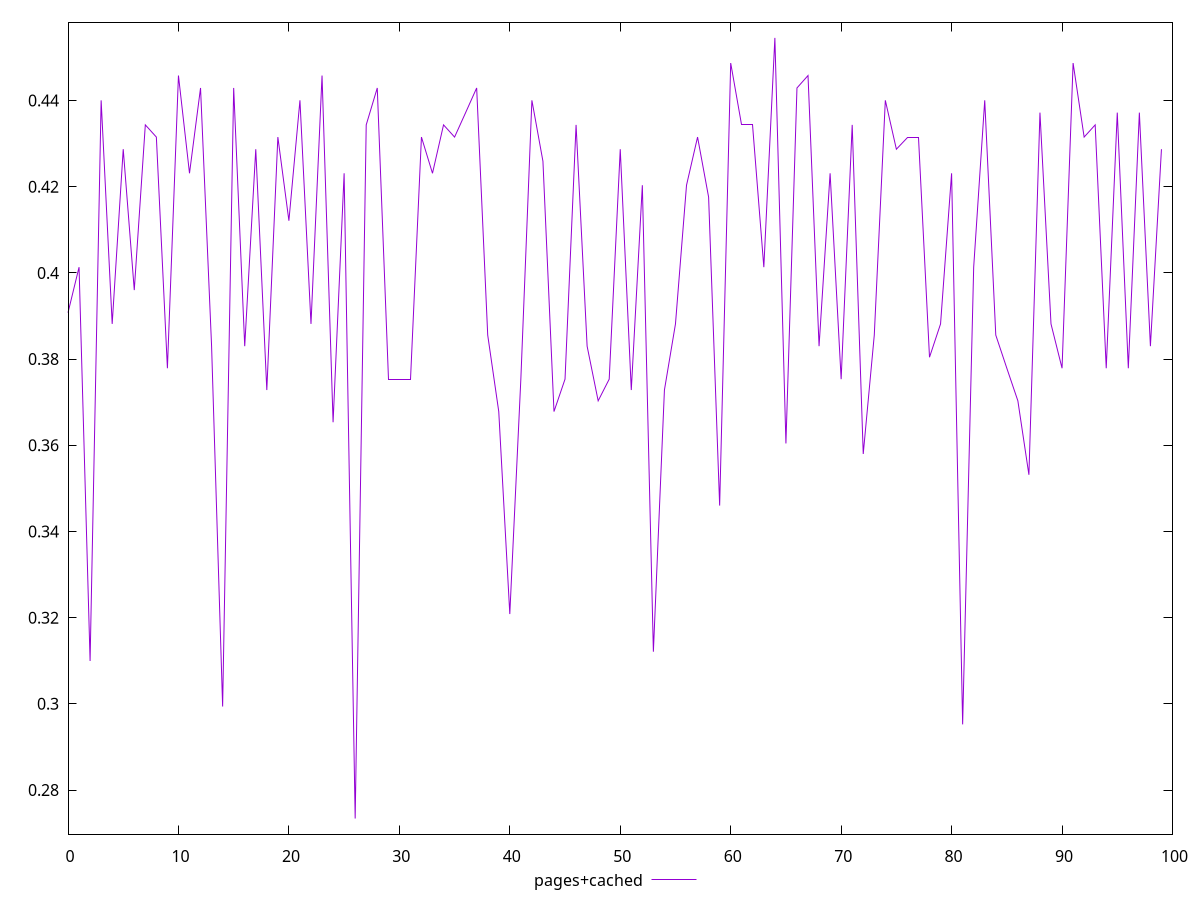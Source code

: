 $_pagesCached <<EOF
0.39077190547644314
0.4013331823955296
0.3099465791609974
0.44005621242606846
0.38816658760399136
0.42871468007592217
0.39602454179826796
0.4343578459053614
0.43152934857222425
0.37788521742226383
0.4458095268025519
0.4231269305563798
0.44292601842693125
0.3829979349557569
0.29937486094237187
0.44292601842693125
0.3829979349557613
0.42871468007592745
0.3728283622283925
0.4315293485722296
0.412118365148831
0.44005621242606846
0.38816658760399136
0.4458095268025519
0.36534760307969977
0.4231269305563798
0.27338664435277554
0.4343578459053566
0.44292601842693125
0.3753498125355668
0.3753498125355668
0.3753498125355668
0.43152934857221936
0.4231269305563798
0.4343578459053512
0.43152934857222425
0.4372001439927725
0.4429260184269261
0.3855752658136056
0.36782727249668157
0.32084699346177964
0.37534981253557126
0.44005621242606846
0.42591386621683086
0.36782727249668157
0.37534981253556204
0.4343578459053566
0.3829979349557569
0.3703208536464965
0.3753498125355668
0.42871468007592217
0.3728283622283925
0.4203538944598205
0.3121001998375601
0.37282836222838817
0.38816658760399136
0.42035389445982574
0.43152934857222425
0.4175947771385457
0.346008747483309
0.4487066999006886
0.4343578459053566
0.4343578459053566
0.4013331823955296
0.4545418770856656
0.3604299298111549
0.4429260184269261
0.4458095268025519
0.3829979349557569
0.4231269305563798
0.3753498125355668
0.4343578459053566
0.35799188782046715
0.3855752658136056
0.44005621242606846
0.42871468007592217
0.43152934857221936
0.43152934857222425
0.38043458827040194
0.38816658760399136
0.4231269305563848
0.29523700497820715
0.4013331823955296
0.44005621242607357
0.3855752658136056
0.3778852174222592
0.3703208536464965
0.3531572881383264
0.4372001439927675
0.38816658760398653
0.37788521742226383
0.4487066999006836
0.4315293485722296
0.4343578459053614
0.3778852174222592
0.4372001439927675
0.3778852174222592
0.4372001439927675
0.3829979349557569
0.42871468007592217
EOF
set key outside below
set terminal pngcairo
set output "report_00005_2020-11-02T22-26-11.212Z/max-potential-fid/pages+cached//score.png"
set yrange [0.2697635396981177:0.45816498174032344]
plot $_pagesCached title "pages+cached" with line ,